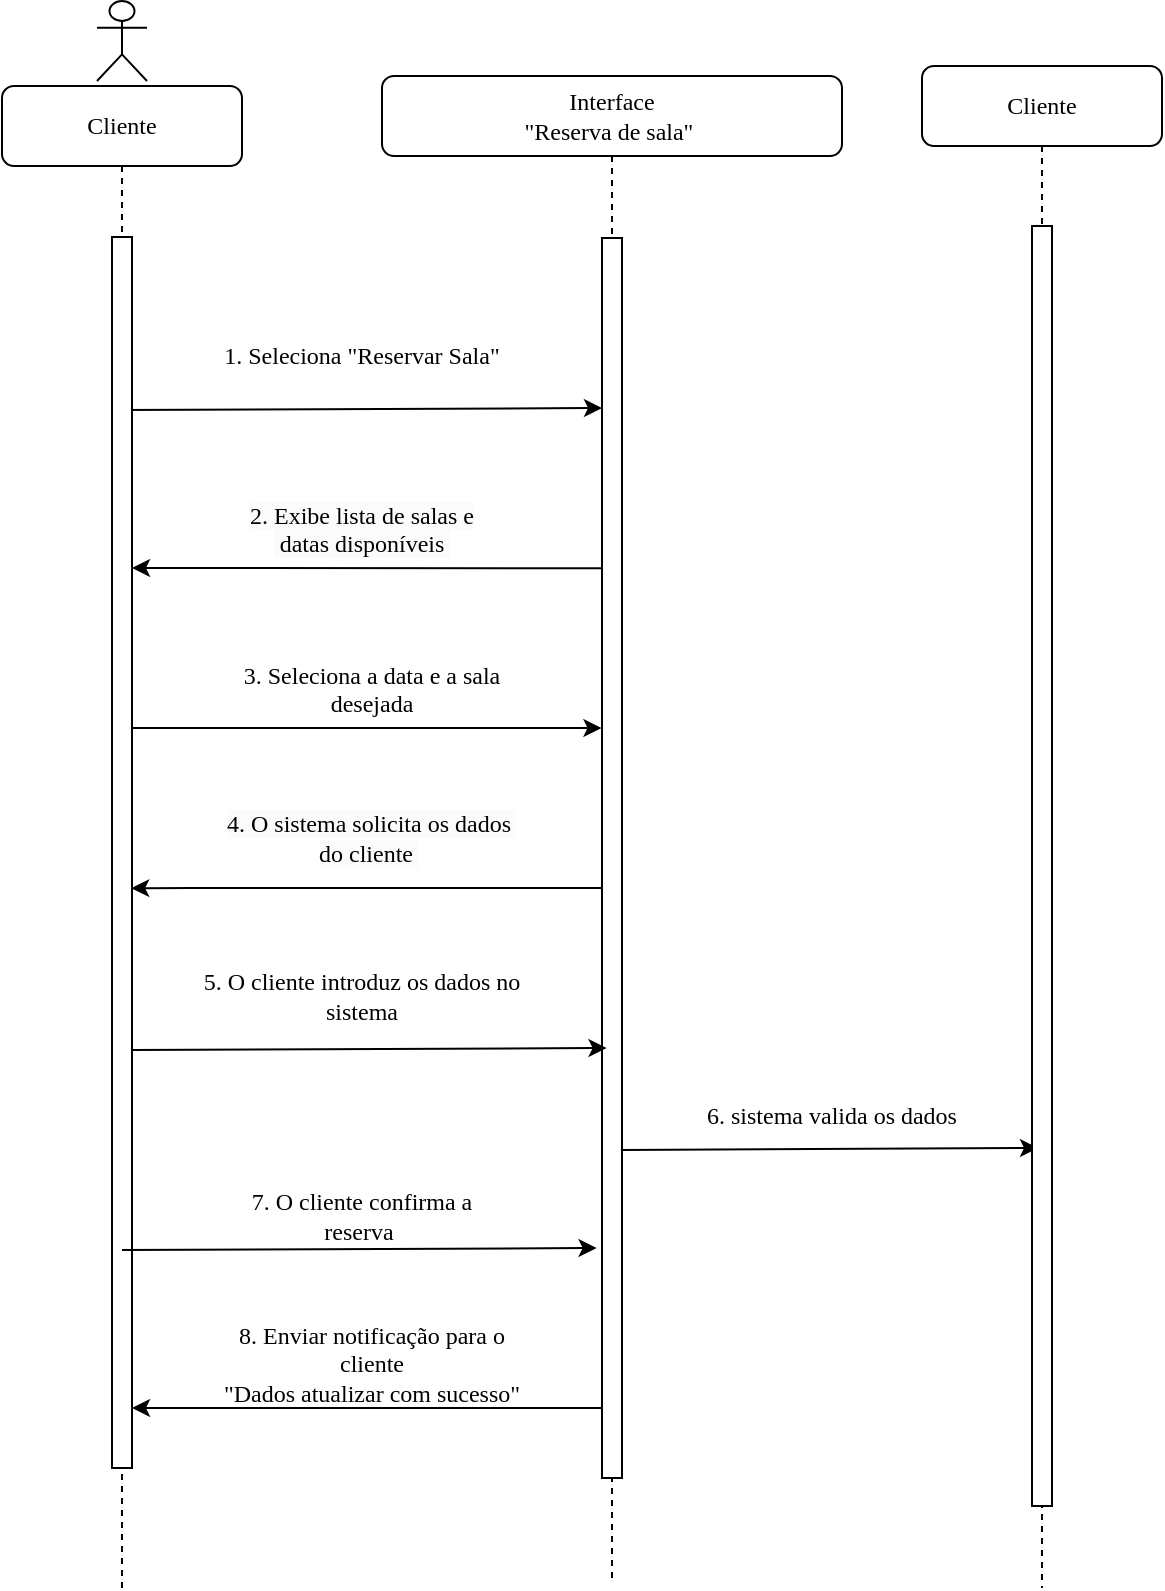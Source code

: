 <mxfile version="24.8.3">
  <diagram name="Page-1" id="13e1069c-82ec-6db2-03f1-153e76fe0fe0">
    <mxGraphModel dx="700" dy="371" grid="1" gridSize="10" guides="1" tooltips="1" connect="1" arrows="1" fold="1" page="1" pageScale="1" pageWidth="1400" pageHeight="850" background="none" math="0" shadow="0">
      <root>
        <mxCell id="0" />
        <mxCell id="1" parent="0" />
        <mxCell id="7baba1c4bc27f4b0-2" value="Interface&lt;div style=&quot;font-size: 12px;&quot;&gt;&quot;Reserva de sala&quot;&amp;nbsp;&lt;/div&gt;" style="shape=umlLifeline;perimeter=lifelinePerimeter;whiteSpace=wrap;html=1;container=1;collapsible=0;recursiveResize=0;outlineConnect=0;rounded=1;shadow=0;comic=0;labelBackgroundColor=none;strokeWidth=1;fontFamily=Verdana;fontSize=12;align=center;" parent="1" vertex="1">
          <mxGeometry x="430" y="74" width="230" height="751" as="geometry" />
        </mxCell>
        <mxCell id="7baba1c4bc27f4b0-10" value="" style="html=1;points=[];perimeter=orthogonalPerimeter;rounded=0;shadow=0;comic=0;labelBackgroundColor=none;strokeWidth=1;fontFamily=Verdana;fontSize=12;align=center;" parent="7baba1c4bc27f4b0-2" vertex="1">
          <mxGeometry x="110" y="81" width="10" height="620" as="geometry" />
        </mxCell>
        <mxCell id="jpCe2Csj7cK2ZQe0Vtn_-14" value="&lt;span style=&quot;color: rgb(0, 0, 0); font-size: 12px; font-style: normal; font-variant-ligatures: normal; font-variant-caps: normal; font-weight: 400; letter-spacing: normal; orphans: 2; text-indent: 0px; text-transform: none; widows: 2; word-spacing: 0px; -webkit-text-stroke-width: 0px; white-space: nowrap; background-color: rgb(251, 251, 251); text-decoration-thickness: initial; text-decoration-style: initial; text-decoration-color: initial; float: none; display: inline !important;&quot;&gt;2. Exibe lista de salas e&lt;/span&gt;&lt;div style=&quot;font-size: 12px;&quot;&gt;&lt;span style=&quot;color: rgb(0, 0, 0); font-size: 12px; font-style: normal; font-variant-ligatures: normal; font-variant-caps: normal; font-weight: 400; letter-spacing: normal; orphans: 2; text-indent: 0px; text-transform: none; widows: 2; word-spacing: 0px; -webkit-text-stroke-width: 0px; white-space: nowrap; background-color: rgb(251, 251, 251); text-decoration-thickness: initial; text-decoration-style: initial; text-decoration-color: initial; float: none; display: inline !important;&quot;&gt;&amp;nbsp;datas disponíveis&amp;nbsp;&lt;/span&gt;&lt;/div&gt;" style="text;whiteSpace=wrap;html=1;fontSize=12;align=center;fontFamily=Verdana;" parent="7baba1c4bc27f4b0-2" vertex="1">
          <mxGeometry x="-85" y="206" width="150" height="29" as="geometry" />
        </mxCell>
        <mxCell id="jpCe2Csj7cK2ZQe0Vtn_-15" value="&lt;div style=&quot;font-size: 12px;&quot;&gt;&lt;span style=&quot;background-color: initial; text-wrap: nowrap; font-size: 12px;&quot;&gt;&lt;font style=&quot;font-size: 12px;&quot;&gt;3. Seleciona a data e a sala&lt;/font&gt;&lt;/span&gt;&lt;/div&gt;&lt;div style=&quot;font-size: 12px;&quot;&gt;&lt;span style=&quot;background-color: initial; text-wrap: nowrap; font-size: 12px;&quot;&gt;&lt;font style=&quot;font-size: 12px;&quot;&gt;desejada&lt;/font&gt;&lt;/span&gt;&lt;/div&gt;" style="text;whiteSpace=wrap;html=1;align=center;fontSize=12;fontFamily=Verdana;" parent="7baba1c4bc27f4b0-2" vertex="1">
          <mxGeometry x="-75" y="286" width="140" height="40" as="geometry" />
        </mxCell>
        <mxCell id="i20f5D9uLhxDCImRe5Bx-5" value="" style="endArrow=classic;html=1;rounded=0;exitX=1.033;exitY=0.428;exitDx=0;exitDy=0;exitPerimeter=0;entryX=0.3;entryY=0.797;entryDx=0;entryDy=0;entryPerimeter=0;" parent="7baba1c4bc27f4b0-2" edge="1">
          <mxGeometry width="50" height="50" relative="1" as="geometry">
            <mxPoint x="120" y="536.974" as="sourcePoint" />
            <mxPoint x="328.0" y="536.0" as="targetPoint" />
            <Array as="points" />
          </mxGeometry>
        </mxCell>
        <mxCell id="i20f5D9uLhxDCImRe5Bx-6" value="&lt;div style=&quot;text-indent: 0px; font-size: 12px;&quot;&gt;&lt;span style=&quot;text-indent: -0.25in; background-color: initial; text-wrap-mode: nowrap; font-size: 12px;&quot;&gt;&lt;font style=&quot;font-size: 12px;&quot;&gt;6.&lt;/font&gt;&lt;/span&gt;&lt;span style=&quot;font-size: 12px; text-indent: -0.25in; background-color: initial;&quot;&gt; sistema valida os dados&lt;/span&gt;&lt;font style=&quot;font-size: 12px;&quot;&gt;&lt;span style=&quot;text-wrap-mode: nowrap; font-size: 12px;&quot;&gt;&lt;br style=&quot;font-size: 12px;&quot;&gt;&lt;/span&gt;&lt;/font&gt;&lt;/div&gt;&lt;p class=&quot;MsoListParagraph&quot; style=&quot;margin-left: 40.5pt; font-size: 12px;&quot;&gt;&lt;/p&gt;" style="text;whiteSpace=wrap;html=1;fontSize=12;align=center;verticalAlign=top;fontFamily=Verdana;" parent="7baba1c4bc27f4b0-2" vertex="1">
          <mxGeometry x="140" y="506" width="170" height="24" as="geometry" />
        </mxCell>
        <mxCell id="jpCe2Csj7cK2ZQe0Vtn_-39" value="" style="endArrow=classic;html=1;rounded=0;" parent="7baba1c4bc27f4b0-2" edge="1" target="7baba1c4bc27f4b0-9">
          <mxGeometry width="50" height="50" relative="1" as="geometry">
            <mxPoint x="110" y="666" as="sourcePoint" />
            <mxPoint x="-321.09" y="672.512" as="targetPoint" />
            <Array as="points" />
          </mxGeometry>
        </mxCell>
        <mxCell id="7baba1c4bc27f4b0-3" value="Cliente" style="shape=umlLifeline;perimeter=lifelinePerimeter;whiteSpace=wrap;html=1;container=1;collapsible=0;recursiveResize=0;outlineConnect=0;rounded=1;shadow=0;comic=0;labelBackgroundColor=none;strokeWidth=1;fontFamily=Verdana;fontSize=12;align=center;" parent="1" vertex="1">
          <mxGeometry x="700" y="69" width="120" height="761" as="geometry" />
        </mxCell>
        <mxCell id="7baba1c4bc27f4b0-13" value="" style="html=1;points=[];perimeter=orthogonalPerimeter;rounded=0;shadow=0;comic=0;labelBackgroundColor=none;strokeWidth=1;fontFamily=Verdana;fontSize=12;align=center;" parent="7baba1c4bc27f4b0-3" vertex="1">
          <mxGeometry x="55" y="80" width="10" height="640" as="geometry" />
        </mxCell>
        <mxCell id="7baba1c4bc27f4b0-8" value="Cliente" style="shape=umlLifeline;perimeter=lifelinePerimeter;whiteSpace=wrap;html=1;container=1;collapsible=0;recursiveResize=0;outlineConnect=0;rounded=1;shadow=0;comic=0;labelBackgroundColor=none;strokeWidth=1;fontFamily=Verdana;fontSize=12;align=center;" parent="1" vertex="1">
          <mxGeometry x="240" y="79" width="120" height="751" as="geometry" />
        </mxCell>
        <mxCell id="jpCe2Csj7cK2ZQe0Vtn_-24" value="" style="endArrow=classic;html=1;rounded=0;exitX=0.857;exitY=0.625;exitDx=0;exitDy=0;exitPerimeter=0;entryX=0.086;entryY=0.618;entryDx=0;entryDy=0;entryPerimeter=0;" parent="7baba1c4bc27f4b0-8" edge="1">
          <mxGeometry width="50" height="50" relative="1" as="geometry">
            <mxPoint x="65.0" y="482.028" as="sourcePoint" />
            <mxPoint x="302.29" y="481" as="targetPoint" />
            <Array as="points" />
          </mxGeometry>
        </mxCell>
        <mxCell id="jpCe2Csj7cK2ZQe0Vtn_-17" value="" style="endArrow=classic;html=1;rounded=0;entryX=0.006;entryY=0.424;entryDx=0;entryDy=0;entryPerimeter=0;exitX=1.033;exitY=0.428;exitDx=0;exitDy=0;exitPerimeter=0;" parent="1" edge="1">
          <mxGeometry width="50" height="50" relative="1" as="geometry">
            <mxPoint x="305.0" y="400.054" as="sourcePoint" />
            <mxPoint x="539.73" y="400" as="targetPoint" />
            <Array as="points" />
          </mxGeometry>
        </mxCell>
        <mxCell id="jpCe2Csj7cK2ZQe0Vtn_-20" value="&lt;div&gt;&lt;br&gt;&lt;/div&gt;&lt;div&gt;&lt;br&gt;&lt;/div&gt;" style="shape=umlActor;verticalLabelPosition=bottom;verticalAlign=top;html=1;outlineConnect=0;" parent="1" vertex="1">
          <mxGeometry x="287.5" y="36.5" width="25" height="40" as="geometry" />
        </mxCell>
        <mxCell id="jpCe2Csj7cK2ZQe0Vtn_-7" value="" style="endArrow=classic;html=1;rounded=0;" parent="1" edge="1">
          <mxGeometry width="50" height="50" relative="1" as="geometry">
            <mxPoint x="300" y="241" as="sourcePoint" />
            <mxPoint x="540" y="240" as="targetPoint" />
          </mxGeometry>
        </mxCell>
        <mxCell id="jpCe2Csj7cK2ZQe0Vtn_-29" value="&lt;div style=&quot;font-size: 12px;&quot;&gt;&lt;span style=&quot;background-color: initial; text-wrap-mode: nowrap; font-size: 12px;&quot;&gt;&lt;font style=&quot;font-size: 12px;&quot;&gt;8. Enviar notificação para o cliente&lt;/font&gt;&lt;/span&gt;&lt;/div&gt;&lt;div style=&quot;font-size: 12px;&quot;&gt;&lt;span style=&quot;background-color: initial; text-wrap-mode: nowrap; font-size: 12px;&quot;&gt;&lt;font style=&quot;font-size: 12px;&quot;&gt;&quot;Dados atualizar com sucesso&quot;&lt;/font&gt;&lt;/span&gt;&lt;/div&gt;" style="text;whiteSpace=wrap;html=1;fontSize=12;align=center;fontFamily=Verdana;" parent="1" vertex="1">
          <mxGeometry x="345" y="690" width="160" height="40" as="geometry" />
        </mxCell>
        <mxCell id="SjC08Xs28rp6ZLOFi1u1-16" value="" style="endArrow=classic;html=1;rounded=0;entryX=0.423;entryY=0.661;entryDx=0;entryDy=0;entryPerimeter=0;" parent="1" target="7baba1c4bc27f4b0-9" edge="1">
          <mxGeometry width="50" height="50" relative="1" as="geometry">
            <mxPoint x="300" y="514" as="sourcePoint" />
            <mxPoint x="614" y="516" as="targetPoint" />
            <Array as="points" />
          </mxGeometry>
        </mxCell>
        <mxCell id="7baba1c4bc27f4b0-9" value="" style="html=1;points=[];perimeter=orthogonalPerimeter;rounded=0;shadow=0;comic=0;labelBackgroundColor=none;strokeWidth=1;fontFamily=Verdana;fontSize=12;align=center;" parent="1" vertex="1">
          <mxGeometry x="295" y="154.5" width="10" height="615.5" as="geometry" />
        </mxCell>
        <mxCell id="jpCe2Csj7cK2ZQe0Vtn_-13" value="&lt;div style=&quot;font-size: 12px;&quot;&gt;&lt;span style=&quot;background-color: initial; text-wrap: nowrap; font-size: 12px;&quot;&gt;&lt;font style=&quot;font-size: 12px;&quot;&gt;1. Seleciona &quot;Reservar Sala&lt;/font&gt;&lt;/span&gt;&lt;span style=&quot;background-color: initial; text-wrap-mode: nowrap; font-size: 12px;&quot;&gt;&quot;&lt;/span&gt;&lt;/div&gt;" style="text;whiteSpace=wrap;html=1;fontSize=12;align=center;fontFamily=Verdana;" parent="1" vertex="1">
          <mxGeometry x="350" y="200" width="140" height="40" as="geometry" />
        </mxCell>
        <mxCell id="jpCe2Csj7cK2ZQe0Vtn_-12" value="" style="endArrow=classic;html=1;rounded=0;exitX=0.033;exitY=0.158;exitDx=0;exitDy=0;exitPerimeter=0;" parent="1" edge="1">
          <mxGeometry width="50" height="50" relative="1" as="geometry">
            <mxPoint x="540.33" y="320.12" as="sourcePoint" />
            <mxPoint x="305.0" y="320" as="targetPoint" />
            <Array as="points" />
          </mxGeometry>
        </mxCell>
        <mxCell id="jpCe2Csj7cK2ZQe0Vtn_-19" value="" style="endArrow=classic;html=1;rounded=0;entryX=0.96;entryY=0.529;entryDx=0;entryDy=0;entryPerimeter=0;" parent="1" target="7baba1c4bc27f4b0-9" edge="1">
          <mxGeometry width="50" height="50" relative="1" as="geometry">
            <mxPoint x="540" y="480" as="sourcePoint" />
            <mxPoint x="310.0" y="480.5" as="targetPoint" />
            <Array as="points">
              <mxPoint x="334.29" y="480" />
            </Array>
          </mxGeometry>
        </mxCell>
        <mxCell id="jpCe2Csj7cK2ZQe0Vtn_-18" value="&lt;span style=&quot;color: rgb(0, 0, 0); font-style: normal; font-variant-ligatures: normal; font-variant-caps: normal; font-weight: 400; letter-spacing: normal; orphans: 2; text-indent: 0px; text-transform: none; widows: 2; word-spacing: 0px; -webkit-text-stroke-width: 0px; white-space: nowrap; background-color: rgb(251, 251, 251); text-decoration-thickness: initial; text-decoration-style: initial; text-decoration-color: initial; float: none; font-size: 12px; display: inline !important;&quot;&gt;4. O sistema solicita os dados&amp;nbsp;&lt;/span&gt;&lt;div style=&quot;font-size: 12px;&quot;&gt;&lt;span style=&quot;color: rgb(0, 0, 0); font-style: normal; font-variant-ligatures: normal; font-variant-caps: normal; font-weight: 400; letter-spacing: normal; orphans: 2; text-indent: 0px; text-transform: none; widows: 2; word-spacing: 0px; -webkit-text-stroke-width: 0px; white-space: nowrap; background-color: rgb(251, 251, 251); text-decoration-thickness: initial; text-decoration-style: initial; text-decoration-color: initial; float: none; font-size: 12px; display: inline !important;&quot;&gt;do cliente&amp;nbsp;&lt;/span&gt;&lt;span style=&quot;text-wrap-mode: nowrap; font-size: 12px;&quot;&gt;&amp;nbsp;&lt;/span&gt;&lt;/div&gt;" style="text;whiteSpace=wrap;html=1;align=center;fontSize=12;verticalAlign=middle;fontFamily=Verdana;" parent="1" vertex="1">
          <mxGeometry x="320" y="434.5" width="210" height="40" as="geometry" />
        </mxCell>
        <mxCell id="jpCe2Csj7cK2ZQe0Vtn_-28" value="&lt;div style=&quot;font-size: 12px;&quot;&gt;&lt;font style=&quot;font-size: 12px;&quot;&gt;&lt;span style=&quot;text-wrap-mode: nowrap; font-size: 12px;&quot;&gt;5.&amp;nbsp;&lt;/span&gt;&lt;/font&gt;&lt;span style=&quot;text-indent: -18pt; background-color: initial; font-size: 12px;&quot;&gt;O cliente introduz os dados no sistema&lt;/span&gt;&lt;/div&gt;&lt;p class=&quot;MsoListParagraph&quot; style=&quot;margin-top: 0cm; margin-right: 0cm; margin-left: 40.5pt; text-indent: -18pt; line-height: normal; font-size: 12px;&quot;&gt;&lt;/p&gt;" style="text;whiteSpace=wrap;html=1;fontSize=12;align=center;verticalAlign=middle;fontFamily=Verdana;" parent="1" vertex="1">
          <mxGeometry x="330" y="520" width="180" height="40" as="geometry" />
        </mxCell>
        <mxCell id="a-hRJibyOcb7HDgHUgP4-1" value="" style="endArrow=classic;html=1;rounded=0;exitX=0.857;exitY=0.625;exitDx=0;exitDy=0;exitPerimeter=0;entryX=0.086;entryY=0.618;entryDx=0;entryDy=0;entryPerimeter=0;" edge="1" parent="1">
          <mxGeometry width="50" height="50" relative="1" as="geometry">
            <mxPoint x="300.0" y="661.028" as="sourcePoint" />
            <mxPoint x="537.29" y="660" as="targetPoint" />
            <Array as="points" />
          </mxGeometry>
        </mxCell>
        <mxCell id="a-hRJibyOcb7HDgHUgP4-2" value="&lt;div style=&quot;font-size: 12px;&quot;&gt;&lt;span style=&quot;font-size: 12px; line-height: 107%;&quot;&gt;7.&amp;nbsp;&lt;/span&gt;&lt;span style=&quot;font-size: 12px; background-color: initial;&quot;&gt;O cliente confirma a&lt;br style=&quot;font-size: 12px;&quot;&gt;reserva&amp;nbsp;&lt;/span&gt;&lt;/div&gt;&lt;p class=&quot;MsoListParagraph&quot; style=&quot;margin-top: 0cm; margin-right: 0cm; margin-left: 40.5pt; text-indent: -18pt; line-height: normal; font-size: 12px;&quot;&gt;&lt;/p&gt;" style="text;whiteSpace=wrap;html=1;fontSize=12;align=center;verticalAlign=middle;fontFamily=Verdana;" vertex="1" parent="1">
          <mxGeometry x="330" y="630" width="180" height="40" as="geometry" />
        </mxCell>
      </root>
    </mxGraphModel>
  </diagram>
</mxfile>
